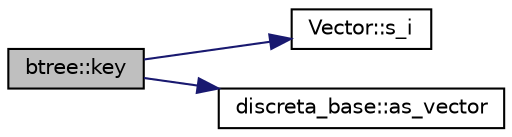 digraph "btree::key"
{
  edge [fontname="Helvetica",fontsize="10",labelfontname="Helvetica",labelfontsize="10"];
  node [fontname="Helvetica",fontsize="10",shape=record];
  rankdir="LR";
  Node2500 [label="btree::key",height=0.2,width=0.4,color="black", fillcolor="grey75", style="filled", fontcolor="black"];
  Node2500 -> Node2501 [color="midnightblue",fontsize="10",style="solid",fontname="Helvetica"];
  Node2501 [label="Vector::s_i",height=0.2,width=0.4,color="black", fillcolor="white", style="filled",URL="$d5/db2/class_vector.html#a1c4fe1752523df8119f70dd550244871"];
  Node2500 -> Node2502 [color="midnightblue",fontsize="10",style="solid",fontname="Helvetica"];
  Node2502 [label="discreta_base::as_vector",height=0.2,width=0.4,color="black", fillcolor="white", style="filled",URL="$d7/d71/classdiscreta__base.html#a7bdd6cae39c380b128ee9e17e42cf020"];
}
